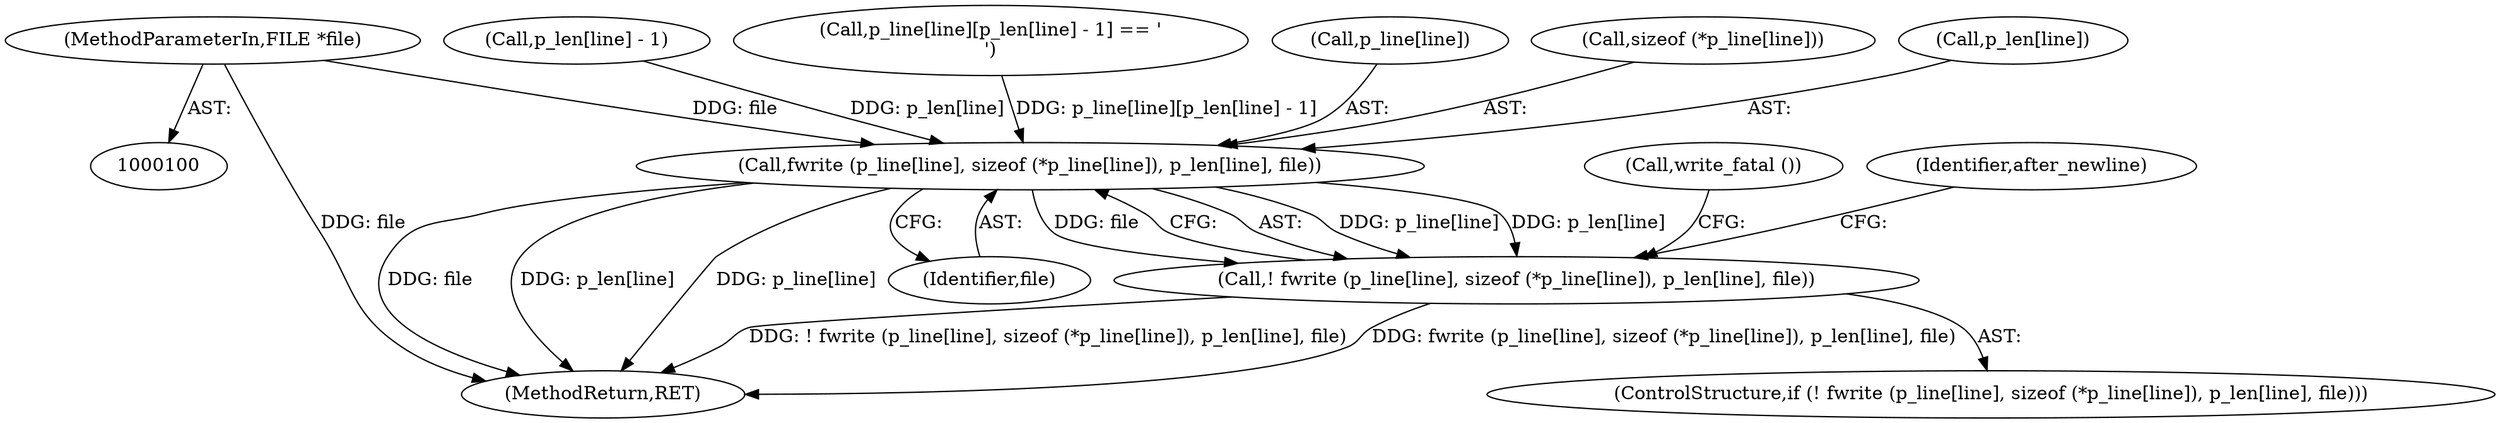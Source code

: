 digraph "0_savannah_a0d7fe4589651c64bd16ddaaa634030bb0455866@pointer" {
"1000102" [label="(MethodParameterIn,FILE *file)"];
"1000120" [label="(Call,fwrite (p_line[line], sizeof (*p_line[line]), p_len[line], file))"];
"1000119" [label="(Call,! fwrite (p_line[line], sizeof (*p_line[line]), p_len[line], file))"];
"1000133" [label="(Call,write_fatal ())"];
"1000135" [label="(Identifier,after_newline)"];
"1000112" [label="(Call,p_len[line] - 1)"];
"1000107" [label="(Call,p_line[line][p_len[line] - 1] == '\n')"];
"1000118" [label="(ControlStructure,if (! fwrite (p_line[line], sizeof (*p_line[line]), p_len[line], file)))"];
"1000121" [label="(Call,p_line[line])"];
"1000119" [label="(Call,! fwrite (p_line[line], sizeof (*p_line[line]), p_len[line], file))"];
"1000102" [label="(MethodParameterIn,FILE *file)"];
"1000136" [label="(MethodReturn,RET)"];
"1000120" [label="(Call,fwrite (p_line[line], sizeof (*p_line[line]), p_len[line], file))"];
"1000124" [label="(Call,sizeof (*p_line[line]))"];
"1000129" [label="(Call,p_len[line])"];
"1000132" [label="(Identifier,file)"];
"1000102" -> "1000100"  [label="AST: "];
"1000102" -> "1000136"  [label="DDG: file"];
"1000102" -> "1000120"  [label="DDG: file"];
"1000120" -> "1000119"  [label="AST: "];
"1000120" -> "1000132"  [label="CFG: "];
"1000121" -> "1000120"  [label="AST: "];
"1000124" -> "1000120"  [label="AST: "];
"1000129" -> "1000120"  [label="AST: "];
"1000132" -> "1000120"  [label="AST: "];
"1000119" -> "1000120"  [label="CFG: "];
"1000120" -> "1000136"  [label="DDG: file"];
"1000120" -> "1000136"  [label="DDG: p_len[line]"];
"1000120" -> "1000136"  [label="DDG: p_line[line]"];
"1000120" -> "1000119"  [label="DDG: p_line[line]"];
"1000120" -> "1000119"  [label="DDG: p_len[line]"];
"1000120" -> "1000119"  [label="DDG: file"];
"1000107" -> "1000120"  [label="DDG: p_line[line][p_len[line] - 1]"];
"1000112" -> "1000120"  [label="DDG: p_len[line]"];
"1000119" -> "1000118"  [label="AST: "];
"1000133" -> "1000119"  [label="CFG: "];
"1000135" -> "1000119"  [label="CFG: "];
"1000119" -> "1000136"  [label="DDG: ! fwrite (p_line[line], sizeof (*p_line[line]), p_len[line], file)"];
"1000119" -> "1000136"  [label="DDG: fwrite (p_line[line], sizeof (*p_line[line]), p_len[line], file)"];
}
